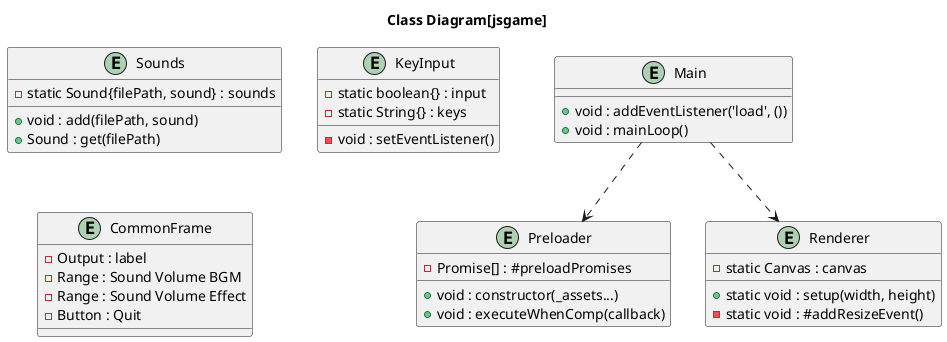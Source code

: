 @startuml
title Class Diagram[jsgame]

entity "Main" {
	{method} + void : addEventListener('load', ())
	{method} + void : mainLoop()
}
entity "Preloader" {
	{field}  - Promise[] : #preloadPromises
	{method} + void : constructor(_assets...)
	{method} + void : executeWhenComp(callback)
}
entity "Renderer" {
	{field}  - static Canvas : canvas
	{method} + static void : setup(width, height)
	{method} - static void : #addResizeEvent()
}

entity "Sounds" {
	{field}  - static Sound{filePath, sound} : sounds
	{method} + void : add(filePath, sound)
	{method} + Sound : get(filePath)
}
entity "KeyInput" {
	{field}  - static boolean{} : input
	{field}  - static String{} : keys
	{method} - void : setEventListener()
}
entity "CommonFrame" {
	{field}  - Output : label
	{field}  - Range : Sound Volume BGM
	{field}  - Range : Sound Volume Effect
	{field}  - Button : Quit
}

Main ..> Preloader
Main ..> Renderer
@enduml
